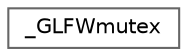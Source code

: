 digraph "类继承关系图"
{
 // LATEX_PDF_SIZE
  bgcolor="transparent";
  edge [fontname=Helvetica,fontsize=10,labelfontname=Helvetica,labelfontsize=10];
  node [fontname=Helvetica,fontsize=10,shape=box,height=0.2,width=0.4];
  rankdir="LR";
  Node0 [id="Node000000",label="_GLFWmutex",height=0.2,width=0.4,color="grey40", fillcolor="white", style="filled",URL="$struct___g_l_f_wmutex.html",tooltip=" "];
}
